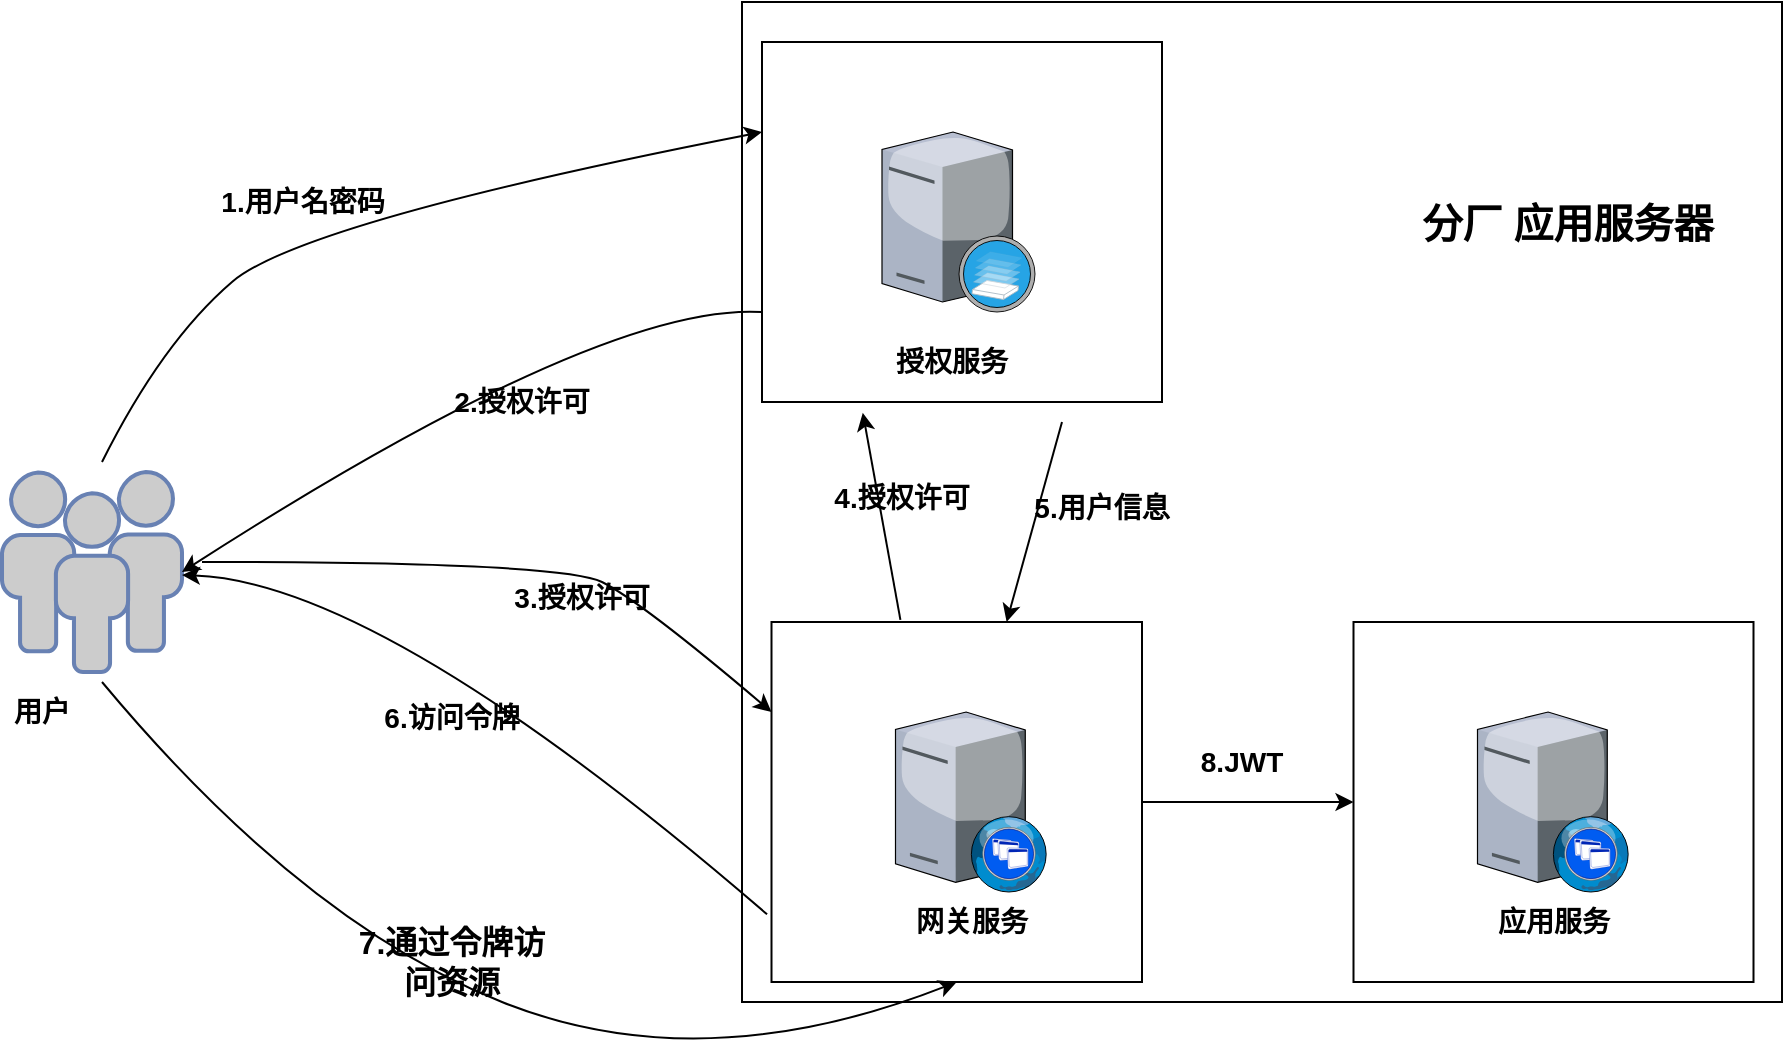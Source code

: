 <mxfile version="14.6.13" type="device"><diagram name="Page-1" id="822b0af5-4adb-64df-f703-e8dfc1f81529"><mxGraphModel dx="1024" dy="592" grid="1" gridSize="10" guides="1" tooltips="1" connect="1" arrows="1" fold="1" page="1" pageScale="1" pageWidth="1100" pageHeight="850" background="#ffffff" math="0" shadow="0"><root><mxCell id="0"/><mxCell id="1" parent="0"/><mxCell id="UDvjBO8wqt5QdkzvFlI3-37" value="" style="rounded=0;whiteSpace=wrap;html=1;fillColor=none;" vertex="1" parent="1"><mxGeometry x="510" y="200" width="520" height="500" as="geometry"/></mxCell><mxCell id="UDvjBO8wqt5QdkzvFlI3-1" value="" style="rounded=0;whiteSpace=wrap;html=1;fillColor=none;" vertex="1" parent="1"><mxGeometry x="524.75" y="510" width="185.25" height="180" as="geometry"/></mxCell><mxCell id="UDvjBO8wqt5QdkzvFlI3-2" value="" style="rounded=0;whiteSpace=wrap;html=1;fillColor=none;" vertex="1" parent="1"><mxGeometry x="520" y="220" width="200" height="180" as="geometry"/></mxCell><mxCell id="UDvjBO8wqt5QdkzvFlI3-3" value="" style="fontColor=#0066CC;verticalAlign=top;verticalLabelPosition=bottom;labelPosition=center;align=center;html=1;outlineConnect=0;fillColor=#CCCCCC;strokeColor=#6881B3;gradientColor=none;gradientDirection=north;strokeWidth=2;shape=mxgraph.networks.users;" vertex="1" parent="1"><mxGeometry x="140" y="435" width="90" height="100" as="geometry"/></mxCell><mxCell id="UDvjBO8wqt5QdkzvFlI3-4" value="" style="verticalLabelPosition=bottom;aspect=fixed;html=1;verticalAlign=top;strokeColor=none;align=center;outlineConnect=0;shape=mxgraph.citrix.xenserver;" vertex="1" parent="1"><mxGeometry x="580" y="265" width="76.5" height="90" as="geometry"/></mxCell><mxCell id="UDvjBO8wqt5QdkzvFlI3-5" value="&lt;font style=&quot;font-size: 14px&quot;&gt;&lt;b&gt;用户&lt;/b&gt;&lt;/font&gt;" style="text;html=1;strokeColor=none;fillColor=none;align=center;verticalAlign=middle;whiteSpace=wrap;rounded=0;" vertex="1" parent="1"><mxGeometry x="140" y="545" width="40" height="20" as="geometry"/></mxCell><mxCell id="UDvjBO8wqt5QdkzvFlI3-6" value="&lt;b&gt;&lt;font style=&quot;font-size: 14px&quot;&gt;授权服务&lt;/font&gt;&lt;/b&gt;" style="text;html=1;strokeColor=none;fillColor=none;align=center;verticalAlign=middle;whiteSpace=wrap;rounded=0;" vertex="1" parent="1"><mxGeometry x="580" y="370" width="70" height="20" as="geometry"/></mxCell><mxCell id="UDvjBO8wqt5QdkzvFlI3-8" value="&lt;b&gt;&lt;font style=&quot;font-size: 14px&quot;&gt;1.用户名密码&lt;/font&gt;&lt;/b&gt;" style="text;html=1;align=center;verticalAlign=middle;resizable=0;points=[];autosize=1;strokeColor=none;" vertex="1" parent="1"><mxGeometry x="240" y="290" width="100" height="20" as="geometry"/></mxCell><mxCell id="UDvjBO8wqt5QdkzvFlI3-10" value="&lt;b&gt;&lt;font style=&quot;font-size: 14px&quot;&gt;2.授权许可&lt;/font&gt;&lt;/b&gt;" style="text;html=1;strokeColor=none;fillColor=none;align=center;verticalAlign=middle;whiteSpace=wrap;rounded=0;" vertex="1" parent="1"><mxGeometry x="360" y="390" width="80" height="20" as="geometry"/></mxCell><mxCell id="UDvjBO8wqt5QdkzvFlI3-14" value="&lt;b&gt;&lt;font style=&quot;font-size: 14px&quot;&gt;3.授权许可&lt;/font&gt;&lt;/b&gt;" style="text;html=1;strokeColor=none;fillColor=none;align=center;verticalAlign=middle;whiteSpace=wrap;rounded=0;" vertex="1" parent="1"><mxGeometry x="390" y="485" width="80" height="25" as="geometry"/></mxCell><mxCell id="UDvjBO8wqt5QdkzvFlI3-15" value="" style="endArrow=classic;html=1;entryX=0.302;entryY=1.03;entryDx=0;entryDy=0;entryPerimeter=0;exitX=0.348;exitY=-0.006;exitDx=0;exitDy=0;exitPerimeter=0;" edge="1" parent="1" source="UDvjBO8wqt5QdkzvFlI3-1"><mxGeometry width="50" height="50" relative="1" as="geometry"><mxPoint x="460" y="550" as="sourcePoint"/><mxPoint x="570.4" y="405.4" as="targetPoint"/></mxGeometry></mxCell><mxCell id="UDvjBO8wqt5QdkzvFlI3-16" value="&lt;b&gt;&lt;font style=&quot;font-size: 14px&quot;&gt;4.授权许可&lt;/font&gt;&lt;/b&gt;" style="text;html=1;strokeColor=none;fillColor=none;align=center;verticalAlign=middle;whiteSpace=wrap;rounded=0;" vertex="1" parent="1"><mxGeometry x="550" y="435" width="80" height="25" as="geometry"/></mxCell><mxCell id="UDvjBO8wqt5QdkzvFlI3-17" value="" style="endArrow=classic;html=1;" edge="1" parent="1" target="UDvjBO8wqt5QdkzvFlI3-1"><mxGeometry width="50" height="50" relative="1" as="geometry"><mxPoint x="670" y="410" as="sourcePoint"/><mxPoint x="670" y="500" as="targetPoint"/></mxGeometry></mxCell><mxCell id="UDvjBO8wqt5QdkzvFlI3-18" value="&lt;b&gt;&lt;font style=&quot;font-size: 14px&quot;&gt;5.用户信息&lt;/font&gt;&lt;/b&gt;" style="text;html=1;strokeColor=none;fillColor=none;align=center;verticalAlign=middle;whiteSpace=wrap;rounded=0;" vertex="1" parent="1"><mxGeometry x="650" y="440" width="80" height="25" as="geometry"/></mxCell><mxCell id="UDvjBO8wqt5QdkzvFlI3-20" value="&lt;b&gt;&lt;font style=&quot;font-size: 14px&quot;&gt;6.访问令牌&lt;/font&gt;&lt;/b&gt;" style="text;html=1;strokeColor=none;fillColor=none;align=center;verticalAlign=middle;whiteSpace=wrap;rounded=0;" vertex="1" parent="1"><mxGeometry x="325" y="545" width="80" height="25" as="geometry"/></mxCell><mxCell id="UDvjBO8wqt5QdkzvFlI3-21" value="" style="curved=1;endArrow=classic;html=1;entryX=0.5;entryY=1;entryDx=0;entryDy=0;" edge="1" parent="1" target="UDvjBO8wqt5QdkzvFlI3-1"><mxGeometry width="50" height="50" relative="1" as="geometry"><mxPoint x="190" y="540" as="sourcePoint"/><mxPoint x="530" y="620" as="targetPoint"/><Array as="points"><mxPoint x="290" y="660"/><mxPoint x="490" y="740"/></Array></mxGeometry></mxCell><mxCell id="UDvjBO8wqt5QdkzvFlI3-22" value="&lt;b&gt;&lt;font style=&quot;font-size: 16px&quot;&gt;7.通过令牌访问资源&lt;/font&gt;&lt;/b&gt;" style="text;html=1;strokeColor=none;fillColor=none;align=center;verticalAlign=middle;whiteSpace=wrap;rounded=0;" vertex="1" parent="1"><mxGeometry x="310" y="670" width="110" height="20" as="geometry"/></mxCell><mxCell id="UDvjBO8wqt5QdkzvFlI3-25" value="" style="verticalLabelPosition=bottom;aspect=fixed;html=1;verticalAlign=top;strokeColor=none;align=center;outlineConnect=0;shape=mxgraph.citrix.xenapp_web;fillColor=none;" vertex="1" parent="1"><mxGeometry x="586.75" y="555" width="76" height="90" as="geometry"/></mxCell><mxCell id="UDvjBO8wqt5QdkzvFlI3-26" value="&lt;b&gt;&lt;font style=&quot;font-size: 14px&quot;&gt;网关服务&lt;/font&gt;&lt;/b&gt;" style="text;html=1;strokeColor=none;fillColor=none;align=center;verticalAlign=middle;whiteSpace=wrap;rounded=0;" vertex="1" parent="1"><mxGeometry x="579.75" y="650" width="90" height="20" as="geometry"/></mxCell><mxCell id="UDvjBO8wqt5QdkzvFlI3-28" value="" style="curved=1;endArrow=classic;html=1;entryX=0;entryY=0.25;entryDx=0;entryDy=0;" edge="1" parent="1" target="UDvjBO8wqt5QdkzvFlI3-2"><mxGeometry width="50" height="50" relative="1" as="geometry"><mxPoint x="190" y="430" as="sourcePoint"/><mxPoint x="140" y="630" as="targetPoint"/><Array as="points"><mxPoint x="220" y="370"/><mxPoint x="290" y="310"/></Array></mxGeometry></mxCell><mxCell id="UDvjBO8wqt5QdkzvFlI3-29" value="" style="curved=1;endArrow=classic;html=1;exitX=0;exitY=0.75;exitDx=0;exitDy=0;entryX=1;entryY=0.5;entryDx=0;entryDy=0;entryPerimeter=0;" edge="1" parent="1" source="UDvjBO8wqt5QdkzvFlI3-2" target="UDvjBO8wqt5QdkzvFlI3-3"><mxGeometry width="50" height="50" relative="1" as="geometry"><mxPoint x="440" y="400" as="sourcePoint"/><mxPoint x="490" y="350" as="targetPoint"/><Array as="points"><mxPoint x="440" y="350"/></Array></mxGeometry></mxCell><mxCell id="UDvjBO8wqt5QdkzvFlI3-30" value="" style="curved=1;endArrow=classic;html=1;exitX=-0.012;exitY=0.812;exitDx=0;exitDy=0;exitPerimeter=0;" edge="1" parent="1" source="UDvjBO8wqt5QdkzvFlI3-1" target="UDvjBO8wqt5QdkzvFlI3-3"><mxGeometry width="50" height="50" relative="1" as="geometry"><mxPoint x="330" y="540" as="sourcePoint"/><mxPoint x="380" y="490" as="targetPoint"/><Array as="points"><mxPoint x="330" y="490"/></Array></mxGeometry></mxCell><mxCell id="UDvjBO8wqt5QdkzvFlI3-31" value="" style="curved=1;endArrow=classic;html=1;entryX=0;entryY=0.25;entryDx=0;entryDy=0;" edge="1" parent="1" target="UDvjBO8wqt5QdkzvFlI3-1"><mxGeometry width="50" height="50" relative="1" as="geometry"><mxPoint x="240" y="480" as="sourcePoint"/><mxPoint x="470" y="440" as="targetPoint"/><Array as="points"><mxPoint x="420" y="480"/><mxPoint x="460" y="500"/></Array></mxGeometry></mxCell><mxCell id="UDvjBO8wqt5QdkzvFlI3-32" value="" style="rounded=0;whiteSpace=wrap;html=1;fillColor=none;" vertex="1" parent="1"><mxGeometry x="815.75" y="510" width="200" height="180" as="geometry"/></mxCell><mxCell id="UDvjBO8wqt5QdkzvFlI3-33" value="" style="verticalLabelPosition=bottom;aspect=fixed;html=1;verticalAlign=top;strokeColor=none;align=center;outlineConnect=0;shape=mxgraph.citrix.xenapp_web;fillColor=none;" vertex="1" parent="1"><mxGeometry x="877.75" y="555" width="76" height="90" as="geometry"/></mxCell><mxCell id="UDvjBO8wqt5QdkzvFlI3-34" value="&lt;b&gt;&lt;font style=&quot;font-size: 14px&quot;&gt;应用服务&lt;/font&gt;&lt;/b&gt;" style="text;html=1;strokeColor=none;fillColor=none;align=center;verticalAlign=middle;whiteSpace=wrap;rounded=0;" vertex="1" parent="1"><mxGeometry x="870.75" y="650" width="90" height="20" as="geometry"/></mxCell><mxCell id="UDvjBO8wqt5QdkzvFlI3-35" value="" style="endArrow=classic;html=1;entryX=0;entryY=0.5;entryDx=0;entryDy=0;exitX=1;exitY=0.5;exitDx=0;exitDy=0;" edge="1" parent="1" source="UDvjBO8wqt5QdkzvFlI3-1" target="UDvjBO8wqt5QdkzvFlI3-32"><mxGeometry width="50" height="50" relative="1" as="geometry"><mxPoint x="720" y="640" as="sourcePoint"/><mxPoint x="770" y="590" as="targetPoint"/></mxGeometry></mxCell><mxCell id="UDvjBO8wqt5QdkzvFlI3-36" value="&lt;b&gt;&lt;font style=&quot;font-size: 14px&quot;&gt;8.JWT&lt;/font&gt;&lt;/b&gt;" style="text;html=1;strokeColor=none;fillColor=none;align=center;verticalAlign=middle;whiteSpace=wrap;rounded=0;" vertex="1" parent="1"><mxGeometry x="740" y="570" width="40" height="20" as="geometry"/></mxCell><mxCell id="UDvjBO8wqt5QdkzvFlI3-38" value="&lt;b&gt;&lt;font style=&quot;font-size: 20px&quot;&gt;分厂 应用服务器&lt;/font&gt;&lt;/b&gt;" style="text;html=1;strokeColor=none;fillColor=none;align=center;verticalAlign=middle;whiteSpace=wrap;rounded=0;" vertex="1" parent="1"><mxGeometry x="846.25" y="300" width="153.75" height="20" as="geometry"/></mxCell></root></mxGraphModel></diagram></mxfile>